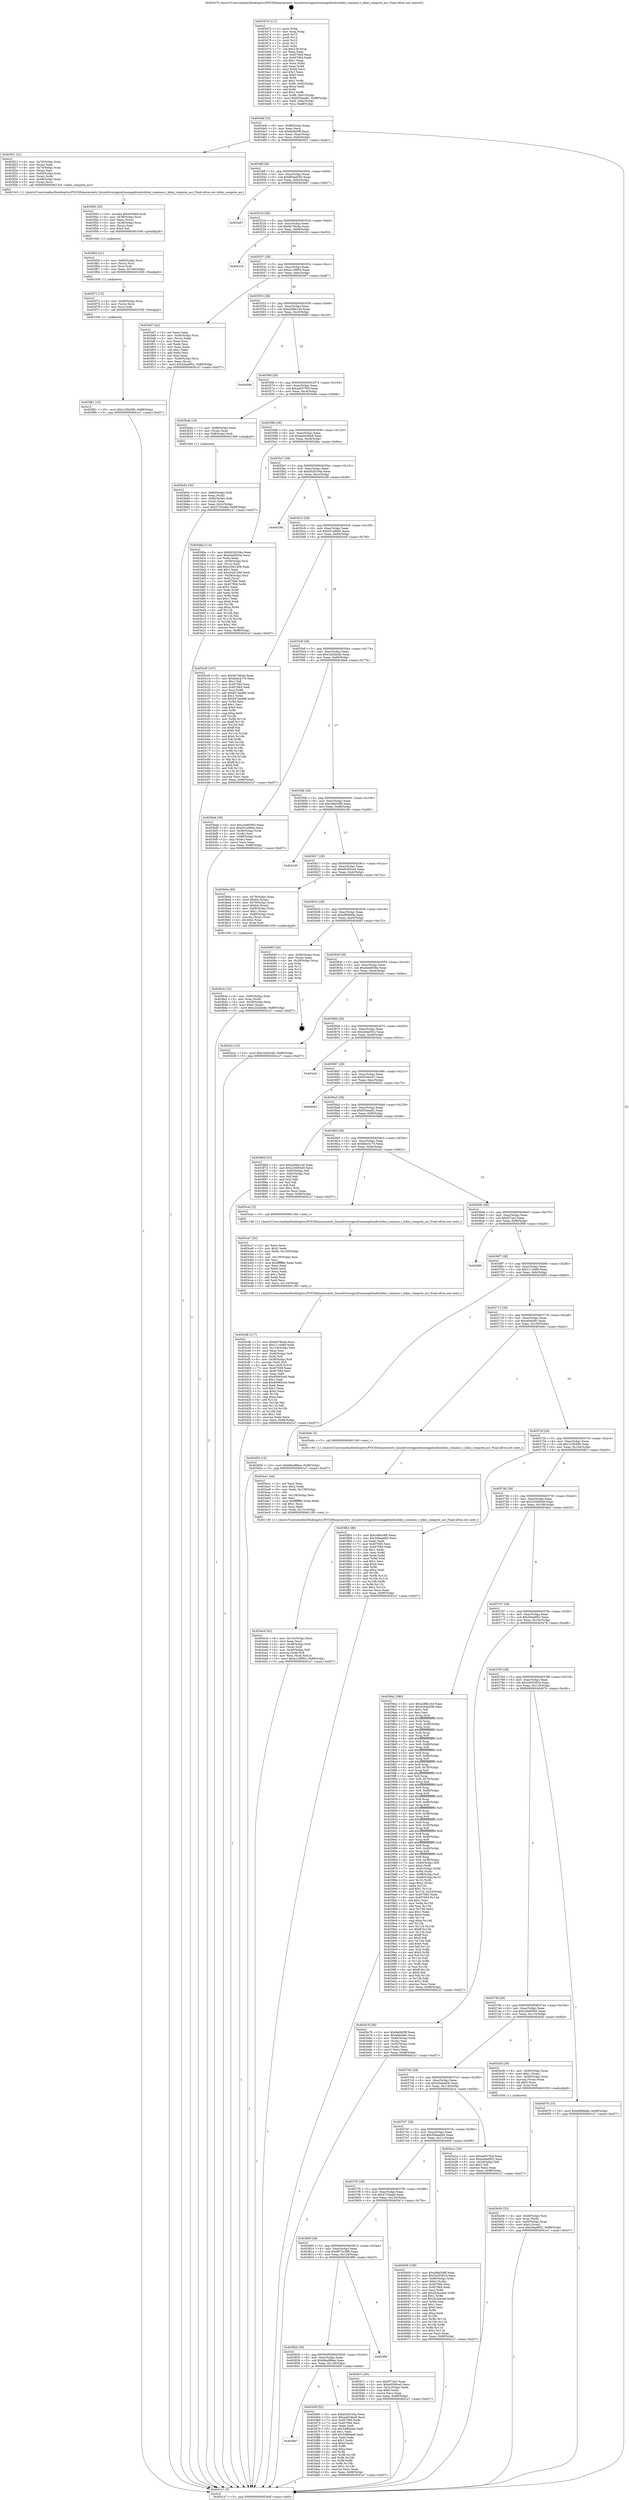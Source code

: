 digraph "0x403470" {
  label = "0x403470 (/mnt/c/Users/mathe/Desktop/tcc/POCII/binaries/extr_linuxdriversgpudrmomapdrmdsshdmi_common.c_hdmi_compute_acr_Final-ollvm.out::main(0))"
  labelloc = "t"
  node[shape=record]

  Entry [label="",width=0.3,height=0.3,shape=circle,fillcolor=black,style=filled]
  "0x4034df" [label="{
     0x4034df [32]\l
     | [instrs]\l
     &nbsp;&nbsp;0x4034df \<+6\>: mov -0x98(%rbp),%eax\l
     &nbsp;&nbsp;0x4034e5 \<+2\>: mov %eax,%ecx\l
     &nbsp;&nbsp;0x4034e7 \<+6\>: sub $0x8a0bf3ff,%ecx\l
     &nbsp;&nbsp;0x4034ed \<+6\>: mov %eax,-0xac(%rbp)\l
     &nbsp;&nbsp;0x4034f3 \<+6\>: mov %ecx,-0xb0(%rbp)\l
     &nbsp;&nbsp;0x4034f9 \<+6\>: je 0000000000403f21 \<main+0xab1\>\l
  }"]
  "0x403f21" [label="{
     0x403f21 [31]\l
     | [instrs]\l
     &nbsp;&nbsp;0x403f21 \<+4\>: mov -0x78(%rbp),%rax\l
     &nbsp;&nbsp;0x403f25 \<+2\>: mov (%rax),%edi\l
     &nbsp;&nbsp;0x403f27 \<+4\>: mov -0x70(%rbp),%rax\l
     &nbsp;&nbsp;0x403f2b \<+2\>: mov (%rax),%esi\l
     &nbsp;&nbsp;0x403f2d \<+4\>: mov -0x60(%rbp),%rax\l
     &nbsp;&nbsp;0x403f31 \<+3\>: mov (%rax),%rdx\l
     &nbsp;&nbsp;0x403f34 \<+4\>: mov -0x48(%rbp),%rax\l
     &nbsp;&nbsp;0x403f38 \<+3\>: mov (%rax),%rcx\l
     &nbsp;&nbsp;0x403f3b \<+5\>: call 00000000004013c0 \<hdmi_compute_acr\>\l
     | [calls]\l
     &nbsp;&nbsp;0x4013c0 \{1\} (/mnt/c/Users/mathe/Desktop/tcc/POCII/binaries/extr_linuxdriversgpudrmomapdrmdsshdmi_common.c_hdmi_compute_acr_Final-ollvm.out::hdmi_compute_acr)\l
  }"]
  "0x4034ff" [label="{
     0x4034ff [28]\l
     | [instrs]\l
     &nbsp;&nbsp;0x4034ff \<+5\>: jmp 0000000000403504 \<main+0x94\>\l
     &nbsp;&nbsp;0x403504 \<+6\>: mov -0xac(%rbp),%eax\l
     &nbsp;&nbsp;0x40350a \<+5\>: sub $0x905ad293,%eax\l
     &nbsp;&nbsp;0x40350f \<+6\>: mov %eax,-0xb4(%rbp)\l
     &nbsp;&nbsp;0x403515 \<+6\>: je 0000000000403a97 \<main+0x627\>\l
  }"]
  Exit [label="",width=0.3,height=0.3,shape=circle,fillcolor=black,style=filled,peripheries=2]
  "0x403a97" [label="{
     0x403a97\l
  }", style=dashed]
  "0x40351b" [label="{
     0x40351b [28]\l
     | [instrs]\l
     &nbsp;&nbsp;0x40351b \<+5\>: jmp 0000000000403520 \<main+0xb0\>\l
     &nbsp;&nbsp;0x403520 \<+6\>: mov -0xac(%rbp),%eax\l
     &nbsp;&nbsp;0x403526 \<+5\>: sub $0x9a74fcda,%eax\l
     &nbsp;&nbsp;0x40352b \<+6\>: mov %eax,-0xb8(%rbp)\l
     &nbsp;&nbsp;0x403531 \<+6\>: je 0000000000404103 \<main+0xc93\>\l
  }"]
  "0x403f81" [label="{
     0x403f81 [15]\l
     | [instrs]\l
     &nbsp;&nbsp;0x403f81 \<+10\>: movl $0x123fc60b,-0x98(%rbp)\l
     &nbsp;&nbsp;0x403f8b \<+5\>: jmp 00000000004041a7 \<main+0xd37\>\l
  }"]
  "0x404103" [label="{
     0x404103\l
  }", style=dashed]
  "0x403537" [label="{
     0x403537 [28]\l
     | [instrs]\l
     &nbsp;&nbsp;0x403537 \<+5\>: jmp 000000000040353c \<main+0xcc\>\l
     &nbsp;&nbsp;0x40353c \<+6\>: mov -0xac(%rbp),%eax\l
     &nbsp;&nbsp;0x403542 \<+5\>: sub $0xa1c58f54,%eax\l
     &nbsp;&nbsp;0x403547 \<+6\>: mov %eax,-0xbc(%rbp)\l
     &nbsp;&nbsp;0x40354d \<+6\>: je 0000000000403ef7 \<main+0xa87\>\l
  }"]
  "0x403f72" [label="{
     0x403f72 [15]\l
     | [instrs]\l
     &nbsp;&nbsp;0x403f72 \<+4\>: mov -0x48(%rbp),%rcx\l
     &nbsp;&nbsp;0x403f76 \<+3\>: mov (%rcx),%rcx\l
     &nbsp;&nbsp;0x403f79 \<+3\>: mov %rcx,%rdi\l
     &nbsp;&nbsp;0x403f7c \<+5\>: call 0000000000401030 \<free@plt\>\l
     | [calls]\l
     &nbsp;&nbsp;0x401030 \{1\} (unknown)\l
  }"]
  "0x403ef7" [label="{
     0x403ef7 [42]\l
     | [instrs]\l
     &nbsp;&nbsp;0x403ef7 \<+2\>: xor %eax,%eax\l
     &nbsp;&nbsp;0x403ef9 \<+4\>: mov -0x40(%rbp),%rcx\l
     &nbsp;&nbsp;0x403efd \<+2\>: mov (%rcx),%edx\l
     &nbsp;&nbsp;0x403eff \<+2\>: mov %eax,%esi\l
     &nbsp;&nbsp;0x403f01 \<+2\>: sub %edx,%esi\l
     &nbsp;&nbsp;0x403f03 \<+2\>: mov %eax,%edx\l
     &nbsp;&nbsp;0x403f05 \<+3\>: sub $0x1,%edx\l
     &nbsp;&nbsp;0x403f08 \<+2\>: add %edx,%esi\l
     &nbsp;&nbsp;0x403f0a \<+2\>: sub %esi,%eax\l
     &nbsp;&nbsp;0x403f0c \<+4\>: mov -0x40(%rbp),%rcx\l
     &nbsp;&nbsp;0x403f10 \<+2\>: mov %eax,(%rcx)\l
     &nbsp;&nbsp;0x403f12 \<+10\>: movl $0x29aa9f52,-0x98(%rbp)\l
     &nbsp;&nbsp;0x403f1c \<+5\>: jmp 00000000004041a7 \<main+0xd37\>\l
  }"]
  "0x403553" [label="{
     0x403553 [28]\l
     | [instrs]\l
     &nbsp;&nbsp;0x403553 \<+5\>: jmp 0000000000403558 \<main+0xe8\>\l
     &nbsp;&nbsp;0x403558 \<+6\>: mov -0xac(%rbp),%eax\l
     &nbsp;&nbsp;0x40355e \<+5\>: sub $0xa288a14d,%eax\l
     &nbsp;&nbsp;0x403563 \<+6\>: mov %eax,-0xc0(%rbp)\l
     &nbsp;&nbsp;0x403569 \<+6\>: je 000000000040409d \<main+0xc2d\>\l
  }"]
  "0x403f5d" [label="{
     0x403f5d [21]\l
     | [instrs]\l
     &nbsp;&nbsp;0x403f5d \<+4\>: mov -0x60(%rbp),%rcx\l
     &nbsp;&nbsp;0x403f61 \<+3\>: mov (%rcx),%rcx\l
     &nbsp;&nbsp;0x403f64 \<+3\>: mov %rcx,%rdi\l
     &nbsp;&nbsp;0x403f67 \<+6\>: mov %eax,-0x140(%rbp)\l
     &nbsp;&nbsp;0x403f6d \<+5\>: call 0000000000401030 \<free@plt\>\l
     | [calls]\l
     &nbsp;&nbsp;0x401030 \{1\} (unknown)\l
  }"]
  "0x40409d" [label="{
     0x40409d\l
  }", style=dashed]
  "0x40356f" [label="{
     0x40356f [28]\l
     | [instrs]\l
     &nbsp;&nbsp;0x40356f \<+5\>: jmp 0000000000403574 \<main+0x104\>\l
     &nbsp;&nbsp;0x403574 \<+6\>: mov -0xac(%rbp),%eax\l
     &nbsp;&nbsp;0x40357a \<+5\>: sub $0xaa057f2d,%eax\l
     &nbsp;&nbsp;0x40357f \<+6\>: mov %eax,-0xc4(%rbp)\l
     &nbsp;&nbsp;0x403585 \<+6\>: je 0000000000403b4b \<main+0x6db\>\l
  }"]
  "0x403f40" [label="{
     0x403f40 [29]\l
     | [instrs]\l
     &nbsp;&nbsp;0x403f40 \<+10\>: movabs $0x4050b6,%rdi\l
     &nbsp;&nbsp;0x403f4a \<+4\>: mov -0x38(%rbp),%rcx\l
     &nbsp;&nbsp;0x403f4e \<+2\>: mov %eax,(%rcx)\l
     &nbsp;&nbsp;0x403f50 \<+4\>: mov -0x38(%rbp),%rcx\l
     &nbsp;&nbsp;0x403f54 \<+2\>: mov (%rcx),%esi\l
     &nbsp;&nbsp;0x403f56 \<+2\>: mov $0x0,%al\l
     &nbsp;&nbsp;0x403f58 \<+5\>: call 0000000000401040 \<printf@plt\>\l
     | [calls]\l
     &nbsp;&nbsp;0x401040 \{1\} (unknown)\l
  }"]
  "0x403b4b" [label="{
     0x403b4b [19]\l
     | [instrs]\l
     &nbsp;&nbsp;0x403b4b \<+7\>: mov -0x88(%rbp),%rax\l
     &nbsp;&nbsp;0x403b52 \<+3\>: mov (%rax),%rax\l
     &nbsp;&nbsp;0x403b55 \<+4\>: mov 0x8(%rax),%rdi\l
     &nbsp;&nbsp;0x403b59 \<+5\>: call 0000000000401060 \<atoi@plt\>\l
     | [calls]\l
     &nbsp;&nbsp;0x401060 \{1\} (unknown)\l
  }"]
  "0x40358b" [label="{
     0x40358b [28]\l
     | [instrs]\l
     &nbsp;&nbsp;0x40358b \<+5\>: jmp 0000000000403590 \<main+0x120\>\l
     &nbsp;&nbsp;0x403590 \<+6\>: mov -0xac(%rbp),%eax\l
     &nbsp;&nbsp;0x403596 \<+5\>: sub $0xaa924be9,%eax\l
     &nbsp;&nbsp;0x40359b \<+6\>: mov %eax,-0xc8(%rbp)\l
     &nbsp;&nbsp;0x4035a1 \<+6\>: je 0000000000403dba \<main+0x94a\>\l
  }"]
  "0x403ecd" [label="{
     0x403ecd [42]\l
     | [instrs]\l
     &nbsp;&nbsp;0x403ecd \<+6\>: mov -0x13c(%rbp),%ecx\l
     &nbsp;&nbsp;0x403ed3 \<+3\>: imul %eax,%ecx\l
     &nbsp;&nbsp;0x403ed6 \<+4\>: mov -0x48(%rbp),%rdi\l
     &nbsp;&nbsp;0x403eda \<+3\>: mov (%rdi),%rdi\l
     &nbsp;&nbsp;0x403edd \<+4\>: mov -0x40(%rbp),%r8\l
     &nbsp;&nbsp;0x403ee1 \<+3\>: movslq (%r8),%r8\l
     &nbsp;&nbsp;0x403ee4 \<+4\>: mov %ecx,(%rdi,%r8,4)\l
     &nbsp;&nbsp;0x403ee8 \<+10\>: movl $0xa1c58f54,-0x98(%rbp)\l
     &nbsp;&nbsp;0x403ef2 \<+5\>: jmp 00000000004041a7 \<main+0xd37\>\l
  }"]
  "0x403dba" [label="{
     0x403dba [114]\l
     | [instrs]\l
     &nbsp;&nbsp;0x403dba \<+5\>: mov $0xb028104a,%eax\l
     &nbsp;&nbsp;0x403dbf \<+5\>: mov $0xebed650a,%ecx\l
     &nbsp;&nbsp;0x403dc4 \<+2\>: xor %edx,%edx\l
     &nbsp;&nbsp;0x403dc6 \<+4\>: mov -0x58(%rbp),%rsi\l
     &nbsp;&nbsp;0x403dca \<+2\>: mov (%rsi),%edi\l
     &nbsp;&nbsp;0x403dcc \<+6\>: add $0xc0261409,%edi\l
     &nbsp;&nbsp;0x403dd2 \<+3\>: add $0x1,%edi\l
     &nbsp;&nbsp;0x403dd5 \<+6\>: sub $0xc0261409,%edi\l
     &nbsp;&nbsp;0x403ddb \<+4\>: mov -0x58(%rbp),%rsi\l
     &nbsp;&nbsp;0x403ddf \<+2\>: mov %edi,(%rsi)\l
     &nbsp;&nbsp;0x403de1 \<+7\>: mov 0x407060,%edi\l
     &nbsp;&nbsp;0x403de8 \<+8\>: mov 0x407064,%r8d\l
     &nbsp;&nbsp;0x403df0 \<+3\>: sub $0x1,%edx\l
     &nbsp;&nbsp;0x403df3 \<+3\>: mov %edi,%r9d\l
     &nbsp;&nbsp;0x403df6 \<+3\>: add %edx,%r9d\l
     &nbsp;&nbsp;0x403df9 \<+4\>: imul %r9d,%edi\l
     &nbsp;&nbsp;0x403dfd \<+3\>: and $0x1,%edi\l
     &nbsp;&nbsp;0x403e00 \<+3\>: cmp $0x0,%edi\l
     &nbsp;&nbsp;0x403e03 \<+4\>: sete %r10b\l
     &nbsp;&nbsp;0x403e07 \<+4\>: cmp $0xa,%r8d\l
     &nbsp;&nbsp;0x403e0b \<+4\>: setl %r11b\l
     &nbsp;&nbsp;0x403e0f \<+3\>: mov %r10b,%bl\l
     &nbsp;&nbsp;0x403e12 \<+3\>: and %r11b,%bl\l
     &nbsp;&nbsp;0x403e15 \<+3\>: xor %r11b,%r10b\l
     &nbsp;&nbsp;0x403e18 \<+3\>: or %r10b,%bl\l
     &nbsp;&nbsp;0x403e1b \<+3\>: test $0x1,%bl\l
     &nbsp;&nbsp;0x403e1e \<+3\>: cmovne %ecx,%eax\l
     &nbsp;&nbsp;0x403e21 \<+6\>: mov %eax,-0x98(%rbp)\l
     &nbsp;&nbsp;0x403e27 \<+5\>: jmp 00000000004041a7 \<main+0xd37\>\l
  }"]
  "0x4035a7" [label="{
     0x4035a7 [28]\l
     | [instrs]\l
     &nbsp;&nbsp;0x4035a7 \<+5\>: jmp 00000000004035ac \<main+0x13c\>\l
     &nbsp;&nbsp;0x4035ac \<+6\>: mov -0xac(%rbp),%eax\l
     &nbsp;&nbsp;0x4035b2 \<+5\>: sub $0xb028104a,%eax\l
     &nbsp;&nbsp;0x4035b7 \<+6\>: mov %eax,-0xcc(%rbp)\l
     &nbsp;&nbsp;0x4035bd \<+6\>: je 0000000000404166 \<main+0xcf6\>\l
  }"]
  "0x403ea1" [label="{
     0x403ea1 [44]\l
     | [instrs]\l
     &nbsp;&nbsp;0x403ea1 \<+2\>: xor %ecx,%ecx\l
     &nbsp;&nbsp;0x403ea3 \<+5\>: mov $0x2,%edx\l
     &nbsp;&nbsp;0x403ea8 \<+6\>: mov %edx,-0x138(%rbp)\l
     &nbsp;&nbsp;0x403eae \<+1\>: cltd\l
     &nbsp;&nbsp;0x403eaf \<+6\>: mov -0x138(%rbp),%esi\l
     &nbsp;&nbsp;0x403eb5 \<+2\>: idiv %esi\l
     &nbsp;&nbsp;0x403eb7 \<+6\>: imul $0xfffffffe,%edx,%edx\l
     &nbsp;&nbsp;0x403ebd \<+3\>: sub $0x1,%ecx\l
     &nbsp;&nbsp;0x403ec0 \<+2\>: sub %ecx,%edx\l
     &nbsp;&nbsp;0x403ec2 \<+6\>: mov %edx,-0x13c(%rbp)\l
     &nbsp;&nbsp;0x403ec8 \<+5\>: call 0000000000401160 \<next_i\>\l
     | [calls]\l
     &nbsp;&nbsp;0x401160 \{1\} (/mnt/c/Users/mathe/Desktop/tcc/POCII/binaries/extr_linuxdriversgpudrmomapdrmdsshdmi_common.c_hdmi_compute_acr_Final-ollvm.out::next_i)\l
  }"]
  "0x404166" [label="{
     0x404166\l
  }", style=dashed]
  "0x4035c3" [label="{
     0x4035c3 [28]\l
     | [instrs]\l
     &nbsp;&nbsp;0x4035c3 \<+5\>: jmp 00000000004035c8 \<main+0x158\>\l
     &nbsp;&nbsp;0x4035c8 \<+6\>: mov -0xac(%rbp),%eax\l
     &nbsp;&nbsp;0x4035ce \<+5\>: sub $0xb51a90be,%eax\l
     &nbsp;&nbsp;0x4035d3 \<+6\>: mov %eax,-0xd0(%rbp)\l
     &nbsp;&nbsp;0x4035d9 \<+6\>: je 0000000000403c0f \<main+0x79f\>\l
  }"]
  "0x403e58" [label="{
     0x403e58 [32]\l
     | [instrs]\l
     &nbsp;&nbsp;0x403e58 \<+4\>: mov -0x48(%rbp),%rdi\l
     &nbsp;&nbsp;0x403e5c \<+3\>: mov %rax,(%rdi)\l
     &nbsp;&nbsp;0x403e5f \<+4\>: mov -0x40(%rbp),%rax\l
     &nbsp;&nbsp;0x403e63 \<+6\>: movl $0x0,(%rax)\l
     &nbsp;&nbsp;0x403e69 \<+10\>: movl $0x29aa9f52,-0x98(%rbp)\l
     &nbsp;&nbsp;0x403e73 \<+5\>: jmp 00000000004041a7 \<main+0xd37\>\l
  }"]
  "0x403c0f" [label="{
     0x403c0f [147]\l
     | [instrs]\l
     &nbsp;&nbsp;0x403c0f \<+5\>: mov $0x9a74fcda,%eax\l
     &nbsp;&nbsp;0x403c14 \<+5\>: mov $0xfedc4179,%ecx\l
     &nbsp;&nbsp;0x403c19 \<+2\>: mov $0x1,%dl\l
     &nbsp;&nbsp;0x403c1b \<+7\>: mov 0x407060,%esi\l
     &nbsp;&nbsp;0x403c22 \<+7\>: mov 0x407064,%edi\l
     &nbsp;&nbsp;0x403c29 \<+3\>: mov %esi,%r8d\l
     &nbsp;&nbsp;0x403c2c \<+7\>: add $0x8374ed96,%r8d\l
     &nbsp;&nbsp;0x403c33 \<+4\>: sub $0x1,%r8d\l
     &nbsp;&nbsp;0x403c37 \<+7\>: sub $0x8374ed96,%r8d\l
     &nbsp;&nbsp;0x403c3e \<+4\>: imul %r8d,%esi\l
     &nbsp;&nbsp;0x403c42 \<+3\>: and $0x1,%esi\l
     &nbsp;&nbsp;0x403c45 \<+3\>: cmp $0x0,%esi\l
     &nbsp;&nbsp;0x403c48 \<+4\>: sete %r9b\l
     &nbsp;&nbsp;0x403c4c \<+3\>: cmp $0xa,%edi\l
     &nbsp;&nbsp;0x403c4f \<+4\>: setl %r10b\l
     &nbsp;&nbsp;0x403c53 \<+3\>: mov %r9b,%r11b\l
     &nbsp;&nbsp;0x403c56 \<+4\>: xor $0xff,%r11b\l
     &nbsp;&nbsp;0x403c5a \<+3\>: mov %r10b,%bl\l
     &nbsp;&nbsp;0x403c5d \<+3\>: xor $0xff,%bl\l
     &nbsp;&nbsp;0x403c60 \<+3\>: xor $0x0,%dl\l
     &nbsp;&nbsp;0x403c63 \<+3\>: mov %r11b,%r14b\l
     &nbsp;&nbsp;0x403c66 \<+4\>: and $0x0,%r14b\l
     &nbsp;&nbsp;0x403c6a \<+3\>: and %dl,%r9b\l
     &nbsp;&nbsp;0x403c6d \<+3\>: mov %bl,%r15b\l
     &nbsp;&nbsp;0x403c70 \<+4\>: and $0x0,%r15b\l
     &nbsp;&nbsp;0x403c74 \<+3\>: and %dl,%r10b\l
     &nbsp;&nbsp;0x403c77 \<+3\>: or %r9b,%r14b\l
     &nbsp;&nbsp;0x403c7a \<+3\>: or %r10b,%r15b\l
     &nbsp;&nbsp;0x403c7d \<+3\>: xor %r15b,%r14b\l
     &nbsp;&nbsp;0x403c80 \<+3\>: or %bl,%r11b\l
     &nbsp;&nbsp;0x403c83 \<+4\>: xor $0xff,%r11b\l
     &nbsp;&nbsp;0x403c87 \<+3\>: or $0x0,%dl\l
     &nbsp;&nbsp;0x403c8a \<+3\>: and %dl,%r11b\l
     &nbsp;&nbsp;0x403c8d \<+3\>: or %r11b,%r14b\l
     &nbsp;&nbsp;0x403c90 \<+4\>: test $0x1,%r14b\l
     &nbsp;&nbsp;0x403c94 \<+3\>: cmovne %ecx,%eax\l
     &nbsp;&nbsp;0x403c97 \<+6\>: mov %eax,-0x98(%rbp)\l
     &nbsp;&nbsp;0x403c9d \<+5\>: jmp 00000000004041a7 \<main+0xd37\>\l
  }"]
  "0x4035df" [label="{
     0x4035df [28]\l
     | [instrs]\l
     &nbsp;&nbsp;0x4035df \<+5\>: jmp 00000000004035e4 \<main+0x174\>\l
     &nbsp;&nbsp;0x4035e4 \<+6\>: mov -0xac(%rbp),%eax\l
     &nbsp;&nbsp;0x4035ea \<+5\>: sub $0xc2d2be4b,%eax\l
     &nbsp;&nbsp;0x4035ef \<+6\>: mov %eax,-0xd4(%rbp)\l
     &nbsp;&nbsp;0x4035f5 \<+6\>: je 0000000000403beb \<main+0x77b\>\l
  }"]
  "0x403847" [label="{
     0x403847\l
  }", style=dashed]
  "0x403beb" [label="{
     0x403beb [36]\l
     | [instrs]\l
     &nbsp;&nbsp;0x403beb \<+5\>: mov $0x2da60583,%eax\l
     &nbsp;&nbsp;0x403bf0 \<+5\>: mov $0xb51a90be,%ecx\l
     &nbsp;&nbsp;0x403bf5 \<+4\>: mov -0x58(%rbp),%rdx\l
     &nbsp;&nbsp;0x403bf9 \<+2\>: mov (%rdx),%esi\l
     &nbsp;&nbsp;0x403bfb \<+4\>: mov -0x68(%rbp),%rdx\l
     &nbsp;&nbsp;0x403bff \<+2\>: cmp (%rdx),%esi\l
     &nbsp;&nbsp;0x403c01 \<+3\>: cmovl %ecx,%eax\l
     &nbsp;&nbsp;0x403c04 \<+6\>: mov %eax,-0x98(%rbp)\l
     &nbsp;&nbsp;0x403c0a \<+5\>: jmp 00000000004041a7 \<main+0xd37\>\l
  }"]
  "0x4035fb" [label="{
     0x4035fb [28]\l
     | [instrs]\l
     &nbsp;&nbsp;0x4035fb \<+5\>: jmp 0000000000403600 \<main+0x190\>\l
     &nbsp;&nbsp;0x403600 \<+6\>: mov -0xac(%rbp),%eax\l
     &nbsp;&nbsp;0x403606 \<+5\>: sub $0xc98a54f8,%eax\l
     &nbsp;&nbsp;0x40360b \<+6\>: mov %eax,-0xd8(%rbp)\l
     &nbsp;&nbsp;0x403611 \<+6\>: je 0000000000404190 \<main+0xd20\>\l
  }"]
  "0x403d5f" [label="{
     0x403d5f [91]\l
     | [instrs]\l
     &nbsp;&nbsp;0x403d5f \<+5\>: mov $0xb028104a,%eax\l
     &nbsp;&nbsp;0x403d64 \<+5\>: mov $0xaa924be9,%ecx\l
     &nbsp;&nbsp;0x403d69 \<+7\>: mov 0x407060,%edx\l
     &nbsp;&nbsp;0x403d70 \<+7\>: mov 0x407064,%esi\l
     &nbsp;&nbsp;0x403d77 \<+2\>: mov %edx,%edi\l
     &nbsp;&nbsp;0x403d79 \<+6\>: sub $0x54f6bae6,%edi\l
     &nbsp;&nbsp;0x403d7f \<+3\>: sub $0x1,%edi\l
     &nbsp;&nbsp;0x403d82 \<+6\>: add $0x54f6bae6,%edi\l
     &nbsp;&nbsp;0x403d88 \<+3\>: imul %edi,%edx\l
     &nbsp;&nbsp;0x403d8b \<+3\>: and $0x1,%edx\l
     &nbsp;&nbsp;0x403d8e \<+3\>: cmp $0x0,%edx\l
     &nbsp;&nbsp;0x403d91 \<+4\>: sete %r8b\l
     &nbsp;&nbsp;0x403d95 \<+3\>: cmp $0xa,%esi\l
     &nbsp;&nbsp;0x403d98 \<+4\>: setl %r9b\l
     &nbsp;&nbsp;0x403d9c \<+3\>: mov %r8b,%r10b\l
     &nbsp;&nbsp;0x403d9f \<+3\>: and %r9b,%r10b\l
     &nbsp;&nbsp;0x403da2 \<+3\>: xor %r9b,%r8b\l
     &nbsp;&nbsp;0x403da5 \<+3\>: or %r8b,%r10b\l
     &nbsp;&nbsp;0x403da8 \<+4\>: test $0x1,%r10b\l
     &nbsp;&nbsp;0x403dac \<+3\>: cmovne %ecx,%eax\l
     &nbsp;&nbsp;0x403daf \<+6\>: mov %eax,-0x98(%rbp)\l
     &nbsp;&nbsp;0x403db5 \<+5\>: jmp 00000000004041a7 \<main+0xd37\>\l
  }"]
  "0x404190" [label="{
     0x404190\l
  }", style=dashed]
  "0x403617" [label="{
     0x403617 [28]\l
     | [instrs]\l
     &nbsp;&nbsp;0x403617 \<+5\>: jmp 000000000040361c \<main+0x1ac\>\l
     &nbsp;&nbsp;0x40361c \<+6\>: mov -0xac(%rbp),%eax\l
     &nbsp;&nbsp;0x403622 \<+5\>: sub $0xe9300ce0,%eax\l
     &nbsp;&nbsp;0x403627 \<+6\>: mov %eax,-0xdc(%rbp)\l
     &nbsp;&nbsp;0x40362d \<+6\>: je 0000000000403b9a \<main+0x72a\>\l
  }"]
  "0x40382b" [label="{
     0x40382b [28]\l
     | [instrs]\l
     &nbsp;&nbsp;0x40382b \<+5\>: jmp 0000000000403830 \<main+0x3c0\>\l
     &nbsp;&nbsp;0x403830 \<+6\>: mov -0xac(%rbp),%eax\l
     &nbsp;&nbsp;0x403836 \<+5\>: sub $0x68ad88ee,%eax\l
     &nbsp;&nbsp;0x40383b \<+6\>: mov %eax,-0x128(%rbp)\l
     &nbsp;&nbsp;0x403841 \<+6\>: je 0000000000403d5f \<main+0x8ef\>\l
  }"]
  "0x403b9a" [label="{
     0x403b9a [49]\l
     | [instrs]\l
     &nbsp;&nbsp;0x403b9a \<+4\>: mov -0x78(%rbp),%rax\l
     &nbsp;&nbsp;0x403b9e \<+6\>: movl $0x64,(%rax)\l
     &nbsp;&nbsp;0x403ba4 \<+4\>: mov -0x70(%rbp),%rax\l
     &nbsp;&nbsp;0x403ba8 \<+6\>: movl $0x64,(%rax)\l
     &nbsp;&nbsp;0x403bae \<+4\>: mov -0x68(%rbp),%rax\l
     &nbsp;&nbsp;0x403bb2 \<+6\>: movl $0x1,(%rax)\l
     &nbsp;&nbsp;0x403bb8 \<+4\>: mov -0x68(%rbp),%rax\l
     &nbsp;&nbsp;0x403bbc \<+3\>: movslq (%rax),%rax\l
     &nbsp;&nbsp;0x403bbf \<+4\>: shl $0x2,%rax\l
     &nbsp;&nbsp;0x403bc3 \<+3\>: mov %rax,%rdi\l
     &nbsp;&nbsp;0x403bc6 \<+5\>: call 0000000000401050 \<malloc@plt\>\l
     | [calls]\l
     &nbsp;&nbsp;0x401050 \{1\} (unknown)\l
  }"]
  "0x403633" [label="{
     0x403633 [28]\l
     | [instrs]\l
     &nbsp;&nbsp;0x403633 \<+5\>: jmp 0000000000403638 \<main+0x1c8\>\l
     &nbsp;&nbsp;0x403638 \<+6\>: mov -0xac(%rbp),%eax\l
     &nbsp;&nbsp;0x40363e \<+5\>: sub $0xe969efda,%eax\l
     &nbsp;&nbsp;0x403643 \<+6\>: mov %eax,-0xe0(%rbp)\l
     &nbsp;&nbsp;0x403649 \<+6\>: je 0000000000404085 \<main+0xc15\>\l
  }"]
  "0x403f9f" [label="{
     0x403f9f\l
  }", style=dashed]
  "0x404085" [label="{
     0x404085 [24]\l
     | [instrs]\l
     &nbsp;&nbsp;0x404085 \<+7\>: mov -0x90(%rbp),%rax\l
     &nbsp;&nbsp;0x40408c \<+2\>: mov (%rax),%eax\l
     &nbsp;&nbsp;0x40408e \<+4\>: lea -0x28(%rbp),%rsp\l
     &nbsp;&nbsp;0x404092 \<+1\>: pop %rbx\l
     &nbsp;&nbsp;0x404093 \<+2\>: pop %r12\l
     &nbsp;&nbsp;0x404095 \<+2\>: pop %r13\l
     &nbsp;&nbsp;0x404097 \<+2\>: pop %r14\l
     &nbsp;&nbsp;0x404099 \<+2\>: pop %r15\l
     &nbsp;&nbsp;0x40409b \<+1\>: pop %rbp\l
     &nbsp;&nbsp;0x40409c \<+1\>: ret\l
  }"]
  "0x40364f" [label="{
     0x40364f [28]\l
     | [instrs]\l
     &nbsp;&nbsp;0x40364f \<+5\>: jmp 0000000000403654 \<main+0x1e4\>\l
     &nbsp;&nbsp;0x403654 \<+6\>: mov -0xac(%rbp),%eax\l
     &nbsp;&nbsp;0x40365a \<+5\>: sub $0xebed650a,%eax\l
     &nbsp;&nbsp;0x40365f \<+6\>: mov %eax,-0xe4(%rbp)\l
     &nbsp;&nbsp;0x403665 \<+6\>: je 0000000000403e2c \<main+0x9bc\>\l
  }"]
  "0x403cdb" [label="{
     0x403cdb [117]\l
     | [instrs]\l
     &nbsp;&nbsp;0x403cdb \<+5\>: mov $0x9a74fcda,%ecx\l
     &nbsp;&nbsp;0x403ce0 \<+5\>: mov $0x1114489,%edx\l
     &nbsp;&nbsp;0x403ce5 \<+6\>: mov -0x134(%rbp),%esi\l
     &nbsp;&nbsp;0x403ceb \<+3\>: imul %eax,%esi\l
     &nbsp;&nbsp;0x403cee \<+4\>: mov -0x60(%rbp),%r8\l
     &nbsp;&nbsp;0x403cf2 \<+3\>: mov (%r8),%r8\l
     &nbsp;&nbsp;0x403cf5 \<+4\>: mov -0x58(%rbp),%r9\l
     &nbsp;&nbsp;0x403cf9 \<+3\>: movslq (%r9),%r9\l
     &nbsp;&nbsp;0x403cfc \<+4\>: mov %esi,(%r8,%r9,4)\l
     &nbsp;&nbsp;0x403d00 \<+7\>: mov 0x407060,%eax\l
     &nbsp;&nbsp;0x403d07 \<+7\>: mov 0x407064,%esi\l
     &nbsp;&nbsp;0x403d0e \<+2\>: mov %eax,%edi\l
     &nbsp;&nbsp;0x403d10 \<+6\>: sub $0x69065ce0,%edi\l
     &nbsp;&nbsp;0x403d16 \<+3\>: sub $0x1,%edi\l
     &nbsp;&nbsp;0x403d19 \<+6\>: add $0x69065ce0,%edi\l
     &nbsp;&nbsp;0x403d1f \<+3\>: imul %edi,%eax\l
     &nbsp;&nbsp;0x403d22 \<+3\>: and $0x1,%eax\l
     &nbsp;&nbsp;0x403d25 \<+3\>: cmp $0x0,%eax\l
     &nbsp;&nbsp;0x403d28 \<+4\>: sete %r10b\l
     &nbsp;&nbsp;0x403d2c \<+3\>: cmp $0xa,%esi\l
     &nbsp;&nbsp;0x403d2f \<+4\>: setl %r11b\l
     &nbsp;&nbsp;0x403d33 \<+3\>: mov %r10b,%bl\l
     &nbsp;&nbsp;0x403d36 \<+3\>: and %r11b,%bl\l
     &nbsp;&nbsp;0x403d39 \<+3\>: xor %r11b,%r10b\l
     &nbsp;&nbsp;0x403d3c \<+3\>: or %r10b,%bl\l
     &nbsp;&nbsp;0x403d3f \<+3\>: test $0x1,%bl\l
     &nbsp;&nbsp;0x403d42 \<+3\>: cmovne %edx,%ecx\l
     &nbsp;&nbsp;0x403d45 \<+6\>: mov %ecx,-0x98(%rbp)\l
     &nbsp;&nbsp;0x403d4b \<+5\>: jmp 00000000004041a7 \<main+0xd37\>\l
  }"]
  "0x403e2c" [label="{
     0x403e2c [15]\l
     | [instrs]\l
     &nbsp;&nbsp;0x403e2c \<+10\>: movl $0xc2d2be4b,-0x98(%rbp)\l
     &nbsp;&nbsp;0x403e36 \<+5\>: jmp 00000000004041a7 \<main+0xd37\>\l
  }"]
  "0x40366b" [label="{
     0x40366b [28]\l
     | [instrs]\l
     &nbsp;&nbsp;0x40366b \<+5\>: jmp 0000000000403670 \<main+0x200\>\l
     &nbsp;&nbsp;0x403670 \<+6\>: mov -0xac(%rbp),%eax\l
     &nbsp;&nbsp;0x403676 \<+5\>: sub $0xec8ad502,%eax\l
     &nbsp;&nbsp;0x40367b \<+6\>: mov %eax,-0xe8(%rbp)\l
     &nbsp;&nbsp;0x403681 \<+6\>: je 0000000000403a3c \<main+0x5cc\>\l
  }"]
  "0x403ca7" [label="{
     0x403ca7 [52]\l
     | [instrs]\l
     &nbsp;&nbsp;0x403ca7 \<+2\>: xor %ecx,%ecx\l
     &nbsp;&nbsp;0x403ca9 \<+5\>: mov $0x2,%edx\l
     &nbsp;&nbsp;0x403cae \<+6\>: mov %edx,-0x130(%rbp)\l
     &nbsp;&nbsp;0x403cb4 \<+1\>: cltd\l
     &nbsp;&nbsp;0x403cb5 \<+6\>: mov -0x130(%rbp),%esi\l
     &nbsp;&nbsp;0x403cbb \<+2\>: idiv %esi\l
     &nbsp;&nbsp;0x403cbd \<+6\>: imul $0xfffffffe,%edx,%edx\l
     &nbsp;&nbsp;0x403cc3 \<+2\>: mov %ecx,%edi\l
     &nbsp;&nbsp;0x403cc5 \<+2\>: sub %edx,%edi\l
     &nbsp;&nbsp;0x403cc7 \<+2\>: mov %ecx,%edx\l
     &nbsp;&nbsp;0x403cc9 \<+3\>: sub $0x1,%edx\l
     &nbsp;&nbsp;0x403ccc \<+2\>: add %edx,%edi\l
     &nbsp;&nbsp;0x403cce \<+2\>: sub %edi,%ecx\l
     &nbsp;&nbsp;0x403cd0 \<+6\>: mov %ecx,-0x134(%rbp)\l
     &nbsp;&nbsp;0x403cd6 \<+5\>: call 0000000000401160 \<next_i\>\l
     | [calls]\l
     &nbsp;&nbsp;0x401160 \{1\} (/mnt/c/Users/mathe/Desktop/tcc/POCII/binaries/extr_linuxdriversgpudrmomapdrmdsshdmi_common.c_hdmi_compute_acr_Final-ollvm.out::next_i)\l
  }"]
  "0x403a3c" [label="{
     0x403a3c\l
  }", style=dashed]
  "0x403687" [label="{
     0x403687 [28]\l
     | [instrs]\l
     &nbsp;&nbsp;0x403687 \<+5\>: jmp 000000000040368c \<main+0x21c\>\l
     &nbsp;&nbsp;0x40368c \<+6\>: mov -0xac(%rbp),%eax\l
     &nbsp;&nbsp;0x403692 \<+5\>: sub $0xf1044c07,%eax\l
     &nbsp;&nbsp;0x403697 \<+6\>: mov %eax,-0xec(%rbp)\l
     &nbsp;&nbsp;0x40369d \<+6\>: je 00000000004040e2 \<main+0xc72\>\l
  }"]
  "0x403bcb" [label="{
     0x403bcb [32]\l
     | [instrs]\l
     &nbsp;&nbsp;0x403bcb \<+4\>: mov -0x60(%rbp),%rdi\l
     &nbsp;&nbsp;0x403bcf \<+3\>: mov %rax,(%rdi)\l
     &nbsp;&nbsp;0x403bd2 \<+4\>: mov -0x58(%rbp),%rax\l
     &nbsp;&nbsp;0x403bd6 \<+6\>: movl $0x0,(%rax)\l
     &nbsp;&nbsp;0x403bdc \<+10\>: movl $0xc2d2be4b,-0x98(%rbp)\l
     &nbsp;&nbsp;0x403be6 \<+5\>: jmp 00000000004041a7 \<main+0xd37\>\l
  }"]
  "0x4040e2" [label="{
     0x4040e2\l
  }", style=dashed]
  "0x4036a3" [label="{
     0x4036a3 [28]\l
     | [instrs]\l
     &nbsp;&nbsp;0x4036a3 \<+5\>: jmp 00000000004036a8 \<main+0x238\>\l
     &nbsp;&nbsp;0x4036a8 \<+6\>: mov -0xac(%rbp),%eax\l
     &nbsp;&nbsp;0x4036ae \<+5\>: sub $0xf33eea92,%eax\l
     &nbsp;&nbsp;0x4036b3 \<+6\>: mov %eax,-0xf0(%rbp)\l
     &nbsp;&nbsp;0x4036b9 \<+6\>: je 000000000040386d \<main+0x3fd\>\l
  }"]
  "0x40380f" [label="{
     0x40380f [28]\l
     | [instrs]\l
     &nbsp;&nbsp;0x40380f \<+5\>: jmp 0000000000403814 \<main+0x3a4\>\l
     &nbsp;&nbsp;0x403814 \<+6\>: mov -0xac(%rbp),%eax\l
     &nbsp;&nbsp;0x40381a \<+5\>: sub $0x6872c38b,%eax\l
     &nbsp;&nbsp;0x40381f \<+6\>: mov %eax,-0x124(%rbp)\l
     &nbsp;&nbsp;0x403825 \<+6\>: je 0000000000403f9f \<main+0xb2f\>\l
  }"]
  "0x40386d" [label="{
     0x40386d [53]\l
     | [instrs]\l
     &nbsp;&nbsp;0x40386d \<+5\>: mov $0xa288a14d,%eax\l
     &nbsp;&nbsp;0x403872 \<+5\>: mov $0x22006549,%ecx\l
     &nbsp;&nbsp;0x403877 \<+6\>: mov -0x92(%rbp),%dl\l
     &nbsp;&nbsp;0x40387d \<+7\>: mov -0x91(%rbp),%sil\l
     &nbsp;&nbsp;0x403884 \<+3\>: mov %dl,%dil\l
     &nbsp;&nbsp;0x403887 \<+3\>: and %sil,%dil\l
     &nbsp;&nbsp;0x40388a \<+3\>: xor %sil,%dl\l
     &nbsp;&nbsp;0x40388d \<+3\>: or %dl,%dil\l
     &nbsp;&nbsp;0x403890 \<+4\>: test $0x1,%dil\l
     &nbsp;&nbsp;0x403894 \<+3\>: cmovne %ecx,%eax\l
     &nbsp;&nbsp;0x403897 \<+6\>: mov %eax,-0x98(%rbp)\l
     &nbsp;&nbsp;0x40389d \<+5\>: jmp 00000000004041a7 \<main+0xd37\>\l
  }"]
  "0x4036bf" [label="{
     0x4036bf [28]\l
     | [instrs]\l
     &nbsp;&nbsp;0x4036bf \<+5\>: jmp 00000000004036c4 \<main+0x254\>\l
     &nbsp;&nbsp;0x4036c4 \<+6\>: mov -0xac(%rbp),%eax\l
     &nbsp;&nbsp;0x4036ca \<+5\>: sub $0xfedc4179,%eax\l
     &nbsp;&nbsp;0x4036cf \<+6\>: mov %eax,-0xf4(%rbp)\l
     &nbsp;&nbsp;0x4036d5 \<+6\>: je 0000000000403ca2 \<main+0x832\>\l
  }"]
  "0x4041a7" [label="{
     0x4041a7 [5]\l
     | [instrs]\l
     &nbsp;&nbsp;0x4041a7 \<+5\>: jmp 00000000004034df \<main+0x6f\>\l
  }"]
  "0x403470" [label="{
     0x403470 [111]\l
     | [instrs]\l
     &nbsp;&nbsp;0x403470 \<+1\>: push %rbp\l
     &nbsp;&nbsp;0x403471 \<+3\>: mov %rsp,%rbp\l
     &nbsp;&nbsp;0x403474 \<+2\>: push %r15\l
     &nbsp;&nbsp;0x403476 \<+2\>: push %r14\l
     &nbsp;&nbsp;0x403478 \<+2\>: push %r13\l
     &nbsp;&nbsp;0x40347a \<+2\>: push %r12\l
     &nbsp;&nbsp;0x40347c \<+1\>: push %rbx\l
     &nbsp;&nbsp;0x40347d \<+7\>: sub $0x128,%rsp\l
     &nbsp;&nbsp;0x403484 \<+2\>: xor %eax,%eax\l
     &nbsp;&nbsp;0x403486 \<+7\>: mov 0x407060,%ecx\l
     &nbsp;&nbsp;0x40348d \<+7\>: mov 0x407064,%edx\l
     &nbsp;&nbsp;0x403494 \<+3\>: sub $0x1,%eax\l
     &nbsp;&nbsp;0x403497 \<+3\>: mov %ecx,%r8d\l
     &nbsp;&nbsp;0x40349a \<+3\>: add %eax,%r8d\l
     &nbsp;&nbsp;0x40349d \<+4\>: imul %r8d,%ecx\l
     &nbsp;&nbsp;0x4034a1 \<+3\>: and $0x1,%ecx\l
     &nbsp;&nbsp;0x4034a4 \<+3\>: cmp $0x0,%ecx\l
     &nbsp;&nbsp;0x4034a7 \<+4\>: sete %r9b\l
     &nbsp;&nbsp;0x4034ab \<+4\>: and $0x1,%r9b\l
     &nbsp;&nbsp;0x4034af \<+7\>: mov %r9b,-0x92(%rbp)\l
     &nbsp;&nbsp;0x4034b6 \<+3\>: cmp $0xa,%edx\l
     &nbsp;&nbsp;0x4034b9 \<+4\>: setl %r9b\l
     &nbsp;&nbsp;0x4034bd \<+4\>: and $0x1,%r9b\l
     &nbsp;&nbsp;0x4034c1 \<+7\>: mov %r9b,-0x91(%rbp)\l
     &nbsp;&nbsp;0x4034c8 \<+10\>: movl $0xf33eea92,-0x98(%rbp)\l
     &nbsp;&nbsp;0x4034d2 \<+6\>: mov %edi,-0x9c(%rbp)\l
     &nbsp;&nbsp;0x4034d8 \<+7\>: mov %rsi,-0xa8(%rbp)\l
  }"]
  "0x403b7c" [label="{
     0x403b7c [30]\l
     | [instrs]\l
     &nbsp;&nbsp;0x403b7c \<+5\>: mov $0xf37ae3,%eax\l
     &nbsp;&nbsp;0x403b81 \<+5\>: mov $0xe9300ce0,%ecx\l
     &nbsp;&nbsp;0x403b86 \<+3\>: mov -0x2c(%rbp),%edx\l
     &nbsp;&nbsp;0x403b89 \<+3\>: cmp $0x0,%edx\l
     &nbsp;&nbsp;0x403b8c \<+3\>: cmove %ecx,%eax\l
     &nbsp;&nbsp;0x403b8f \<+6\>: mov %eax,-0x98(%rbp)\l
     &nbsp;&nbsp;0x403b95 \<+5\>: jmp 00000000004041a7 \<main+0xd37\>\l
  }"]
  "0x403ca2" [label="{
     0x403ca2 [5]\l
     | [instrs]\l
     &nbsp;&nbsp;0x403ca2 \<+5\>: call 0000000000401160 \<next_i\>\l
     | [calls]\l
     &nbsp;&nbsp;0x401160 \{1\} (/mnt/c/Users/mathe/Desktop/tcc/POCII/binaries/extr_linuxdriversgpudrmomapdrmdsshdmi_common.c_hdmi_compute_acr_Final-ollvm.out::next_i)\l
  }"]
  "0x4036db" [label="{
     0x4036db [28]\l
     | [instrs]\l
     &nbsp;&nbsp;0x4036db \<+5\>: jmp 00000000004036e0 \<main+0x270\>\l
     &nbsp;&nbsp;0x4036e0 \<+6\>: mov -0xac(%rbp),%eax\l
     &nbsp;&nbsp;0x4036e6 \<+5\>: sub $0xf37ae3,%eax\l
     &nbsp;&nbsp;0x4036eb \<+6\>: mov %eax,-0xf8(%rbp)\l
     &nbsp;&nbsp;0x4036f1 \<+6\>: je 0000000000403f90 \<main+0xb20\>\l
  }"]
  "0x4037f3" [label="{
     0x4037f3 [28]\l
     | [instrs]\l
     &nbsp;&nbsp;0x4037f3 \<+5\>: jmp 00000000004037f8 \<main+0x388\>\l
     &nbsp;&nbsp;0x4037f8 \<+6\>: mov -0xac(%rbp),%eax\l
     &nbsp;&nbsp;0x4037fe \<+5\>: sub $0x5733eabf,%eax\l
     &nbsp;&nbsp;0x403803 \<+6\>: mov %eax,-0x120(%rbp)\l
     &nbsp;&nbsp;0x403809 \<+6\>: je 0000000000403b7c \<main+0x70c\>\l
  }"]
  "0x403f90" [label="{
     0x403f90\l
  }", style=dashed]
  "0x4036f7" [label="{
     0x4036f7 [28]\l
     | [instrs]\l
     &nbsp;&nbsp;0x4036f7 \<+5\>: jmp 00000000004036fc \<main+0x28c\>\l
     &nbsp;&nbsp;0x4036fc \<+6\>: mov -0xac(%rbp),%eax\l
     &nbsp;&nbsp;0x403702 \<+5\>: sub $0x1114489,%eax\l
     &nbsp;&nbsp;0x403707 \<+6\>: mov %eax,-0xfc(%rbp)\l
     &nbsp;&nbsp;0x40370d \<+6\>: je 0000000000403d50 \<main+0x8e0\>\l
  }"]
  "0x404009" [label="{
     0x404009 [109]\l
     | [instrs]\l
     &nbsp;&nbsp;0x404009 \<+5\>: mov $0xc98a54f8,%eax\l
     &nbsp;&nbsp;0x40400e \<+5\>: mov $0x2b503634,%ecx\l
     &nbsp;&nbsp;0x404013 \<+7\>: mov -0x90(%rbp),%rdx\l
     &nbsp;&nbsp;0x40401a \<+6\>: movl $0x0,(%rdx)\l
     &nbsp;&nbsp;0x404020 \<+7\>: mov 0x407060,%esi\l
     &nbsp;&nbsp;0x404027 \<+7\>: mov 0x407064,%edi\l
     &nbsp;&nbsp;0x40402e \<+3\>: mov %esi,%r8d\l
     &nbsp;&nbsp;0x404031 \<+7\>: add $0x2b3ea2ed,%r8d\l
     &nbsp;&nbsp;0x404038 \<+4\>: sub $0x1,%r8d\l
     &nbsp;&nbsp;0x40403c \<+7\>: sub $0x2b3ea2ed,%r8d\l
     &nbsp;&nbsp;0x404043 \<+4\>: imul %r8d,%esi\l
     &nbsp;&nbsp;0x404047 \<+3\>: and $0x1,%esi\l
     &nbsp;&nbsp;0x40404a \<+3\>: cmp $0x0,%esi\l
     &nbsp;&nbsp;0x40404d \<+4\>: sete %r9b\l
     &nbsp;&nbsp;0x404051 \<+3\>: cmp $0xa,%edi\l
     &nbsp;&nbsp;0x404054 \<+4\>: setl %r10b\l
     &nbsp;&nbsp;0x404058 \<+3\>: mov %r9b,%r11b\l
     &nbsp;&nbsp;0x40405b \<+3\>: and %r10b,%r11b\l
     &nbsp;&nbsp;0x40405e \<+3\>: xor %r10b,%r9b\l
     &nbsp;&nbsp;0x404061 \<+3\>: or %r9b,%r11b\l
     &nbsp;&nbsp;0x404064 \<+4\>: test $0x1,%r11b\l
     &nbsp;&nbsp;0x404068 \<+3\>: cmovne %ecx,%eax\l
     &nbsp;&nbsp;0x40406b \<+6\>: mov %eax,-0x98(%rbp)\l
     &nbsp;&nbsp;0x404071 \<+5\>: jmp 00000000004041a7 \<main+0xd37\>\l
  }"]
  "0x403d50" [label="{
     0x403d50 [15]\l
     | [instrs]\l
     &nbsp;&nbsp;0x403d50 \<+10\>: movl $0x68ad88ee,-0x98(%rbp)\l
     &nbsp;&nbsp;0x403d5a \<+5\>: jmp 00000000004041a7 \<main+0xd37\>\l
  }"]
  "0x403713" [label="{
     0x403713 [28]\l
     | [instrs]\l
     &nbsp;&nbsp;0x403713 \<+5\>: jmp 0000000000403718 \<main+0x2a8\>\l
     &nbsp;&nbsp;0x403718 \<+6\>: mov -0xac(%rbp),%eax\l
     &nbsp;&nbsp;0x40371e \<+5\>: sub $0xe64d46c,%eax\l
     &nbsp;&nbsp;0x403723 \<+6\>: mov %eax,-0x100(%rbp)\l
     &nbsp;&nbsp;0x403729 \<+6\>: je 0000000000403e9c \<main+0xa2c\>\l
  }"]
  "0x403b5e" [label="{
     0x403b5e [30]\l
     | [instrs]\l
     &nbsp;&nbsp;0x403b5e \<+4\>: mov -0x80(%rbp),%rdi\l
     &nbsp;&nbsp;0x403b62 \<+2\>: mov %eax,(%rdi)\l
     &nbsp;&nbsp;0x403b64 \<+4\>: mov -0x80(%rbp),%rdi\l
     &nbsp;&nbsp;0x403b68 \<+2\>: mov (%rdi),%eax\l
     &nbsp;&nbsp;0x403b6a \<+3\>: mov %eax,-0x2c(%rbp)\l
     &nbsp;&nbsp;0x403b6d \<+10\>: movl $0x5733eabf,-0x98(%rbp)\l
     &nbsp;&nbsp;0x403b77 \<+5\>: jmp 00000000004041a7 \<main+0xd37\>\l
  }"]
  "0x403e9c" [label="{
     0x403e9c [5]\l
     | [instrs]\l
     &nbsp;&nbsp;0x403e9c \<+5\>: call 0000000000401160 \<next_i\>\l
     | [calls]\l
     &nbsp;&nbsp;0x401160 \{1\} (/mnt/c/Users/mathe/Desktop/tcc/POCII/binaries/extr_linuxdriversgpudrmomapdrmdsshdmi_common.c_hdmi_compute_acr_Final-ollvm.out::next_i)\l
  }"]
  "0x40372f" [label="{
     0x40372f [28]\l
     | [instrs]\l
     &nbsp;&nbsp;0x40372f \<+5\>: jmp 0000000000403734 \<main+0x2c4\>\l
     &nbsp;&nbsp;0x403734 \<+6\>: mov -0xac(%rbp),%eax\l
     &nbsp;&nbsp;0x40373a \<+5\>: sub $0x123fc60b,%eax\l
     &nbsp;&nbsp;0x40373f \<+6\>: mov %eax,-0x104(%rbp)\l
     &nbsp;&nbsp;0x403745 \<+6\>: je 0000000000403fb3 \<main+0xb43\>\l
  }"]
  "0x4037d7" [label="{
     0x4037d7 [28]\l
     | [instrs]\l
     &nbsp;&nbsp;0x4037d7 \<+5\>: jmp 00000000004037dc \<main+0x36c\>\l
     &nbsp;&nbsp;0x4037dc \<+6\>: mov -0xac(%rbp),%eax\l
     &nbsp;&nbsp;0x4037e2 \<+5\>: sub $0x50beabb0,%eax\l
     &nbsp;&nbsp;0x4037e7 \<+6\>: mov %eax,-0x11c(%rbp)\l
     &nbsp;&nbsp;0x4037ed \<+6\>: je 0000000000404009 \<main+0xb99\>\l
  }"]
  "0x403fb3" [label="{
     0x403fb3 [86]\l
     | [instrs]\l
     &nbsp;&nbsp;0x403fb3 \<+5\>: mov $0xc98a54f8,%eax\l
     &nbsp;&nbsp;0x403fb8 \<+5\>: mov $0x50beabb0,%ecx\l
     &nbsp;&nbsp;0x403fbd \<+2\>: xor %edx,%edx\l
     &nbsp;&nbsp;0x403fbf \<+7\>: mov 0x407060,%esi\l
     &nbsp;&nbsp;0x403fc6 \<+7\>: mov 0x407064,%edi\l
     &nbsp;&nbsp;0x403fcd \<+3\>: sub $0x1,%edx\l
     &nbsp;&nbsp;0x403fd0 \<+3\>: mov %esi,%r8d\l
     &nbsp;&nbsp;0x403fd3 \<+3\>: add %edx,%r8d\l
     &nbsp;&nbsp;0x403fd6 \<+4\>: imul %r8d,%esi\l
     &nbsp;&nbsp;0x403fda \<+3\>: and $0x1,%esi\l
     &nbsp;&nbsp;0x403fdd \<+3\>: cmp $0x0,%esi\l
     &nbsp;&nbsp;0x403fe0 \<+4\>: sete %r9b\l
     &nbsp;&nbsp;0x403fe4 \<+3\>: cmp $0xa,%edi\l
     &nbsp;&nbsp;0x403fe7 \<+4\>: setl %r10b\l
     &nbsp;&nbsp;0x403feb \<+3\>: mov %r9b,%r11b\l
     &nbsp;&nbsp;0x403fee \<+3\>: and %r10b,%r11b\l
     &nbsp;&nbsp;0x403ff1 \<+3\>: xor %r10b,%r9b\l
     &nbsp;&nbsp;0x403ff4 \<+3\>: or %r9b,%r11b\l
     &nbsp;&nbsp;0x403ff7 \<+4\>: test $0x1,%r11b\l
     &nbsp;&nbsp;0x403ffb \<+3\>: cmovne %ecx,%eax\l
     &nbsp;&nbsp;0x403ffe \<+6\>: mov %eax,-0x98(%rbp)\l
     &nbsp;&nbsp;0x404004 \<+5\>: jmp 00000000004041a7 \<main+0xd37\>\l
  }"]
  "0x40374b" [label="{
     0x40374b [28]\l
     | [instrs]\l
     &nbsp;&nbsp;0x40374b \<+5\>: jmp 0000000000403750 \<main+0x2e0\>\l
     &nbsp;&nbsp;0x403750 \<+6\>: mov -0xac(%rbp),%eax\l
     &nbsp;&nbsp;0x403756 \<+5\>: sub $0x22006549,%eax\l
     &nbsp;&nbsp;0x40375b \<+6\>: mov %eax,-0x108(%rbp)\l
     &nbsp;&nbsp;0x403761 \<+6\>: je 00000000004038a2 \<main+0x432\>\l
  }"]
  "0x403a1e" [label="{
     0x403a1e [30]\l
     | [instrs]\l
     &nbsp;&nbsp;0x403a1e \<+5\>: mov $0xaa057f2d,%eax\l
     &nbsp;&nbsp;0x403a23 \<+5\>: mov $0xec8ad502,%ecx\l
     &nbsp;&nbsp;0x403a28 \<+3\>: mov -0x2d(%rbp),%dl\l
     &nbsp;&nbsp;0x403a2b \<+3\>: test $0x1,%dl\l
     &nbsp;&nbsp;0x403a2e \<+3\>: cmovne %ecx,%eax\l
     &nbsp;&nbsp;0x403a31 \<+6\>: mov %eax,-0x98(%rbp)\l
     &nbsp;&nbsp;0x403a37 \<+5\>: jmp 00000000004041a7 \<main+0xd37\>\l
  }"]
  "0x4038a2" [label="{
     0x4038a2 [380]\l
     | [instrs]\l
     &nbsp;&nbsp;0x4038a2 \<+5\>: mov $0xa288a14d,%eax\l
     &nbsp;&nbsp;0x4038a7 \<+5\>: mov $0x42b4ad36,%ecx\l
     &nbsp;&nbsp;0x4038ac \<+2\>: mov $0x1,%dl\l
     &nbsp;&nbsp;0x4038ae \<+2\>: xor %esi,%esi\l
     &nbsp;&nbsp;0x4038b0 \<+3\>: mov %rsp,%rdi\l
     &nbsp;&nbsp;0x4038b3 \<+4\>: add $0xfffffffffffffff0,%rdi\l
     &nbsp;&nbsp;0x4038b7 \<+3\>: mov %rdi,%rsp\l
     &nbsp;&nbsp;0x4038ba \<+7\>: mov %rdi,-0x90(%rbp)\l
     &nbsp;&nbsp;0x4038c1 \<+3\>: mov %rsp,%rdi\l
     &nbsp;&nbsp;0x4038c4 \<+4\>: add $0xfffffffffffffff0,%rdi\l
     &nbsp;&nbsp;0x4038c8 \<+3\>: mov %rdi,%rsp\l
     &nbsp;&nbsp;0x4038cb \<+3\>: mov %rsp,%r8\l
     &nbsp;&nbsp;0x4038ce \<+4\>: add $0xfffffffffffffff0,%r8\l
     &nbsp;&nbsp;0x4038d2 \<+3\>: mov %r8,%rsp\l
     &nbsp;&nbsp;0x4038d5 \<+7\>: mov %r8,-0x88(%rbp)\l
     &nbsp;&nbsp;0x4038dc \<+3\>: mov %rsp,%r8\l
     &nbsp;&nbsp;0x4038df \<+4\>: add $0xfffffffffffffff0,%r8\l
     &nbsp;&nbsp;0x4038e3 \<+3\>: mov %r8,%rsp\l
     &nbsp;&nbsp;0x4038e6 \<+4\>: mov %r8,-0x80(%rbp)\l
     &nbsp;&nbsp;0x4038ea \<+3\>: mov %rsp,%r8\l
     &nbsp;&nbsp;0x4038ed \<+4\>: add $0xfffffffffffffff0,%r8\l
     &nbsp;&nbsp;0x4038f1 \<+3\>: mov %r8,%rsp\l
     &nbsp;&nbsp;0x4038f4 \<+4\>: mov %r8,-0x78(%rbp)\l
     &nbsp;&nbsp;0x4038f8 \<+3\>: mov %rsp,%r8\l
     &nbsp;&nbsp;0x4038fb \<+4\>: add $0xfffffffffffffff0,%r8\l
     &nbsp;&nbsp;0x4038ff \<+3\>: mov %r8,%rsp\l
     &nbsp;&nbsp;0x403902 \<+4\>: mov %r8,-0x70(%rbp)\l
     &nbsp;&nbsp;0x403906 \<+3\>: mov %rsp,%r8\l
     &nbsp;&nbsp;0x403909 \<+4\>: add $0xfffffffffffffff0,%r8\l
     &nbsp;&nbsp;0x40390d \<+3\>: mov %r8,%rsp\l
     &nbsp;&nbsp;0x403910 \<+4\>: mov %r8,-0x68(%rbp)\l
     &nbsp;&nbsp;0x403914 \<+3\>: mov %rsp,%r8\l
     &nbsp;&nbsp;0x403917 \<+4\>: add $0xfffffffffffffff0,%r8\l
     &nbsp;&nbsp;0x40391b \<+3\>: mov %r8,%rsp\l
     &nbsp;&nbsp;0x40391e \<+4\>: mov %r8,-0x60(%rbp)\l
     &nbsp;&nbsp;0x403922 \<+3\>: mov %rsp,%r8\l
     &nbsp;&nbsp;0x403925 \<+4\>: add $0xfffffffffffffff0,%r8\l
     &nbsp;&nbsp;0x403929 \<+3\>: mov %r8,%rsp\l
     &nbsp;&nbsp;0x40392c \<+4\>: mov %r8,-0x58(%rbp)\l
     &nbsp;&nbsp;0x403930 \<+3\>: mov %rsp,%r8\l
     &nbsp;&nbsp;0x403933 \<+4\>: add $0xfffffffffffffff0,%r8\l
     &nbsp;&nbsp;0x403937 \<+3\>: mov %r8,%rsp\l
     &nbsp;&nbsp;0x40393a \<+4\>: mov %r8,-0x50(%rbp)\l
     &nbsp;&nbsp;0x40393e \<+3\>: mov %rsp,%r8\l
     &nbsp;&nbsp;0x403941 \<+4\>: add $0xfffffffffffffff0,%r8\l
     &nbsp;&nbsp;0x403945 \<+3\>: mov %r8,%rsp\l
     &nbsp;&nbsp;0x403948 \<+4\>: mov %r8,-0x48(%rbp)\l
     &nbsp;&nbsp;0x40394c \<+3\>: mov %rsp,%r8\l
     &nbsp;&nbsp;0x40394f \<+4\>: add $0xfffffffffffffff0,%r8\l
     &nbsp;&nbsp;0x403953 \<+3\>: mov %r8,%rsp\l
     &nbsp;&nbsp;0x403956 \<+4\>: mov %r8,-0x40(%rbp)\l
     &nbsp;&nbsp;0x40395a \<+3\>: mov %rsp,%r8\l
     &nbsp;&nbsp;0x40395d \<+4\>: add $0xfffffffffffffff0,%r8\l
     &nbsp;&nbsp;0x403961 \<+3\>: mov %r8,%rsp\l
     &nbsp;&nbsp;0x403964 \<+4\>: mov %r8,-0x38(%rbp)\l
     &nbsp;&nbsp;0x403968 \<+7\>: mov -0x90(%rbp),%r8\l
     &nbsp;&nbsp;0x40396f \<+7\>: movl $0x0,(%r8)\l
     &nbsp;&nbsp;0x403976 \<+7\>: mov -0x9c(%rbp),%r9d\l
     &nbsp;&nbsp;0x40397d \<+3\>: mov %r9d,(%rdi)\l
     &nbsp;&nbsp;0x403980 \<+7\>: mov -0x88(%rbp),%r8\l
     &nbsp;&nbsp;0x403987 \<+7\>: mov -0xa8(%rbp),%r10\l
     &nbsp;&nbsp;0x40398e \<+3\>: mov %r10,(%r8)\l
     &nbsp;&nbsp;0x403991 \<+3\>: cmpl $0x2,(%rdi)\l
     &nbsp;&nbsp;0x403994 \<+4\>: setne %r11b\l
     &nbsp;&nbsp;0x403998 \<+4\>: and $0x1,%r11b\l
     &nbsp;&nbsp;0x40399c \<+4\>: mov %r11b,-0x2d(%rbp)\l
     &nbsp;&nbsp;0x4039a0 \<+7\>: mov 0x407060,%ebx\l
     &nbsp;&nbsp;0x4039a7 \<+8\>: mov 0x407064,%r14d\l
     &nbsp;&nbsp;0x4039af \<+3\>: sub $0x1,%esi\l
     &nbsp;&nbsp;0x4039b2 \<+3\>: mov %ebx,%r15d\l
     &nbsp;&nbsp;0x4039b5 \<+3\>: add %esi,%r15d\l
     &nbsp;&nbsp;0x4039b8 \<+4\>: imul %r15d,%ebx\l
     &nbsp;&nbsp;0x4039bc \<+3\>: and $0x1,%ebx\l
     &nbsp;&nbsp;0x4039bf \<+3\>: cmp $0x0,%ebx\l
     &nbsp;&nbsp;0x4039c2 \<+4\>: sete %r11b\l
     &nbsp;&nbsp;0x4039c6 \<+4\>: cmp $0xa,%r14d\l
     &nbsp;&nbsp;0x4039ca \<+4\>: setl %r12b\l
     &nbsp;&nbsp;0x4039ce \<+3\>: mov %r11b,%r13b\l
     &nbsp;&nbsp;0x4039d1 \<+4\>: xor $0xff,%r13b\l
     &nbsp;&nbsp;0x4039d5 \<+3\>: mov %r12b,%sil\l
     &nbsp;&nbsp;0x4039d8 \<+4\>: xor $0xff,%sil\l
     &nbsp;&nbsp;0x4039dc \<+3\>: xor $0x0,%dl\l
     &nbsp;&nbsp;0x4039df \<+3\>: mov %r13b,%dil\l
     &nbsp;&nbsp;0x4039e2 \<+4\>: and $0x0,%dil\l
     &nbsp;&nbsp;0x4039e6 \<+3\>: and %dl,%r11b\l
     &nbsp;&nbsp;0x4039e9 \<+3\>: mov %sil,%r8b\l
     &nbsp;&nbsp;0x4039ec \<+4\>: and $0x0,%r8b\l
     &nbsp;&nbsp;0x4039f0 \<+3\>: and %dl,%r12b\l
     &nbsp;&nbsp;0x4039f3 \<+3\>: or %r11b,%dil\l
     &nbsp;&nbsp;0x4039f6 \<+3\>: or %r12b,%r8b\l
     &nbsp;&nbsp;0x4039f9 \<+3\>: xor %r8b,%dil\l
     &nbsp;&nbsp;0x4039fc \<+3\>: or %sil,%r13b\l
     &nbsp;&nbsp;0x4039ff \<+4\>: xor $0xff,%r13b\l
     &nbsp;&nbsp;0x403a03 \<+3\>: or $0x0,%dl\l
     &nbsp;&nbsp;0x403a06 \<+3\>: and %dl,%r13b\l
     &nbsp;&nbsp;0x403a09 \<+3\>: or %r13b,%dil\l
     &nbsp;&nbsp;0x403a0c \<+4\>: test $0x1,%dil\l
     &nbsp;&nbsp;0x403a10 \<+3\>: cmovne %ecx,%eax\l
     &nbsp;&nbsp;0x403a13 \<+6\>: mov %eax,-0x98(%rbp)\l
     &nbsp;&nbsp;0x403a19 \<+5\>: jmp 00000000004041a7 \<main+0xd37\>\l
  }"]
  "0x403767" [label="{
     0x403767 [28]\l
     | [instrs]\l
     &nbsp;&nbsp;0x403767 \<+5\>: jmp 000000000040376c \<main+0x2fc\>\l
     &nbsp;&nbsp;0x40376c \<+6\>: mov -0xac(%rbp),%eax\l
     &nbsp;&nbsp;0x403772 \<+5\>: sub $0x29aa9f52,%eax\l
     &nbsp;&nbsp;0x403777 \<+6\>: mov %eax,-0x10c(%rbp)\l
     &nbsp;&nbsp;0x40377d \<+6\>: je 0000000000403e78 \<main+0xa08\>\l
  }"]
  "0x4037bb" [label="{
     0x4037bb [28]\l
     | [instrs]\l
     &nbsp;&nbsp;0x4037bb \<+5\>: jmp 00000000004037c0 \<main+0x350\>\l
     &nbsp;&nbsp;0x4037c0 \<+6\>: mov -0xac(%rbp),%eax\l
     &nbsp;&nbsp;0x4037c6 \<+5\>: sub $0x42b4ad36,%eax\l
     &nbsp;&nbsp;0x4037cb \<+6\>: mov %eax,-0x118(%rbp)\l
     &nbsp;&nbsp;0x4037d1 \<+6\>: je 0000000000403a1e \<main+0x5ae\>\l
  }"]
  "0x403e3b" [label="{
     0x403e3b [29]\l
     | [instrs]\l
     &nbsp;&nbsp;0x403e3b \<+4\>: mov -0x50(%rbp),%rax\l
     &nbsp;&nbsp;0x403e3f \<+6\>: movl $0x1,(%rax)\l
     &nbsp;&nbsp;0x403e45 \<+4\>: mov -0x50(%rbp),%rax\l
     &nbsp;&nbsp;0x403e49 \<+3\>: movslq (%rax),%rax\l
     &nbsp;&nbsp;0x403e4c \<+4\>: shl $0x2,%rax\l
     &nbsp;&nbsp;0x403e50 \<+3\>: mov %rax,%rdi\l
     &nbsp;&nbsp;0x403e53 \<+5\>: call 0000000000401050 \<malloc@plt\>\l
     | [calls]\l
     &nbsp;&nbsp;0x401050 \{1\} (unknown)\l
  }"]
  "0x403e78" [label="{
     0x403e78 [36]\l
     | [instrs]\l
     &nbsp;&nbsp;0x403e78 \<+5\>: mov $0x8a0bf3ff,%eax\l
     &nbsp;&nbsp;0x403e7d \<+5\>: mov $0xe64d46c,%ecx\l
     &nbsp;&nbsp;0x403e82 \<+4\>: mov -0x40(%rbp),%rdx\l
     &nbsp;&nbsp;0x403e86 \<+2\>: mov (%rdx),%esi\l
     &nbsp;&nbsp;0x403e88 \<+4\>: mov -0x50(%rbp),%rdx\l
     &nbsp;&nbsp;0x403e8c \<+2\>: cmp (%rdx),%esi\l
     &nbsp;&nbsp;0x403e8e \<+3\>: cmovl %ecx,%eax\l
     &nbsp;&nbsp;0x403e91 \<+6\>: mov %eax,-0x98(%rbp)\l
     &nbsp;&nbsp;0x403e97 \<+5\>: jmp 00000000004041a7 \<main+0xd37\>\l
  }"]
  "0x403783" [label="{
     0x403783 [28]\l
     | [instrs]\l
     &nbsp;&nbsp;0x403783 \<+5\>: jmp 0000000000403788 \<main+0x318\>\l
     &nbsp;&nbsp;0x403788 \<+6\>: mov -0xac(%rbp),%eax\l
     &nbsp;&nbsp;0x40378e \<+5\>: sub $0x2b503634,%eax\l
     &nbsp;&nbsp;0x403793 \<+6\>: mov %eax,-0x110(%rbp)\l
     &nbsp;&nbsp;0x403799 \<+6\>: je 0000000000404076 \<main+0xc06\>\l
  }"]
  "0x40379f" [label="{
     0x40379f [28]\l
     | [instrs]\l
     &nbsp;&nbsp;0x40379f \<+5\>: jmp 00000000004037a4 \<main+0x334\>\l
     &nbsp;&nbsp;0x4037a4 \<+6\>: mov -0xac(%rbp),%eax\l
     &nbsp;&nbsp;0x4037aa \<+5\>: sub $0x2da60583,%eax\l
     &nbsp;&nbsp;0x4037af \<+6\>: mov %eax,-0x114(%rbp)\l
     &nbsp;&nbsp;0x4037b5 \<+6\>: je 0000000000403e3b \<main+0x9cb\>\l
  }"]
  "0x404076" [label="{
     0x404076 [15]\l
     | [instrs]\l
     &nbsp;&nbsp;0x404076 \<+10\>: movl $0xe969efda,-0x98(%rbp)\l
     &nbsp;&nbsp;0x404080 \<+5\>: jmp 00000000004041a7 \<main+0xd37\>\l
  }"]
  Entry -> "0x403470" [label=" 1"]
  "0x4034df" -> "0x403f21" [label=" 1"]
  "0x4034df" -> "0x4034ff" [label=" 23"]
  "0x404085" -> Exit [label=" 1"]
  "0x4034ff" -> "0x403a97" [label=" 0"]
  "0x4034ff" -> "0x40351b" [label=" 23"]
  "0x404076" -> "0x4041a7" [label=" 1"]
  "0x40351b" -> "0x404103" [label=" 0"]
  "0x40351b" -> "0x403537" [label=" 23"]
  "0x404009" -> "0x4041a7" [label=" 1"]
  "0x403537" -> "0x403ef7" [label=" 1"]
  "0x403537" -> "0x403553" [label=" 22"]
  "0x403fb3" -> "0x4041a7" [label=" 1"]
  "0x403553" -> "0x40409d" [label=" 0"]
  "0x403553" -> "0x40356f" [label=" 22"]
  "0x403f81" -> "0x4041a7" [label=" 1"]
  "0x40356f" -> "0x403b4b" [label=" 1"]
  "0x40356f" -> "0x40358b" [label=" 21"]
  "0x403f72" -> "0x403f81" [label=" 1"]
  "0x40358b" -> "0x403dba" [label=" 1"]
  "0x40358b" -> "0x4035a7" [label=" 20"]
  "0x403f5d" -> "0x403f72" [label=" 1"]
  "0x4035a7" -> "0x404166" [label=" 0"]
  "0x4035a7" -> "0x4035c3" [label=" 20"]
  "0x403f40" -> "0x403f5d" [label=" 1"]
  "0x4035c3" -> "0x403c0f" [label=" 1"]
  "0x4035c3" -> "0x4035df" [label=" 19"]
  "0x403f21" -> "0x403f40" [label=" 1"]
  "0x4035df" -> "0x403beb" [label=" 2"]
  "0x4035df" -> "0x4035fb" [label=" 17"]
  "0x403ef7" -> "0x4041a7" [label=" 1"]
  "0x4035fb" -> "0x404190" [label=" 0"]
  "0x4035fb" -> "0x403617" [label=" 17"]
  "0x403ecd" -> "0x4041a7" [label=" 1"]
  "0x403617" -> "0x403b9a" [label=" 1"]
  "0x403617" -> "0x403633" [label=" 16"]
  "0x403e9c" -> "0x403ea1" [label=" 1"]
  "0x403633" -> "0x404085" [label=" 1"]
  "0x403633" -> "0x40364f" [label=" 15"]
  "0x403e78" -> "0x4041a7" [label=" 2"]
  "0x40364f" -> "0x403e2c" [label=" 1"]
  "0x40364f" -> "0x40366b" [label=" 14"]
  "0x403e3b" -> "0x403e58" [label=" 1"]
  "0x40366b" -> "0x403a3c" [label=" 0"]
  "0x40366b" -> "0x403687" [label=" 14"]
  "0x403e2c" -> "0x4041a7" [label=" 1"]
  "0x403687" -> "0x4040e2" [label=" 0"]
  "0x403687" -> "0x4036a3" [label=" 14"]
  "0x403dba" -> "0x4041a7" [label=" 1"]
  "0x4036a3" -> "0x40386d" [label=" 1"]
  "0x4036a3" -> "0x4036bf" [label=" 13"]
  "0x40386d" -> "0x4041a7" [label=" 1"]
  "0x403470" -> "0x4034df" [label=" 1"]
  "0x4041a7" -> "0x4034df" [label=" 23"]
  "0x403d5f" -> "0x4041a7" [label=" 1"]
  "0x4036bf" -> "0x403ca2" [label=" 1"]
  "0x4036bf" -> "0x4036db" [label=" 12"]
  "0x40382b" -> "0x403847" [label=" 0"]
  "0x4036db" -> "0x403f90" [label=" 0"]
  "0x4036db" -> "0x4036f7" [label=" 12"]
  "0x403ea1" -> "0x403ecd" [label=" 1"]
  "0x4036f7" -> "0x403d50" [label=" 1"]
  "0x4036f7" -> "0x403713" [label=" 11"]
  "0x40380f" -> "0x40382b" [label=" 1"]
  "0x403713" -> "0x403e9c" [label=" 1"]
  "0x403713" -> "0x40372f" [label=" 10"]
  "0x403e58" -> "0x4041a7" [label=" 1"]
  "0x40372f" -> "0x403fb3" [label=" 1"]
  "0x40372f" -> "0x40374b" [label=" 9"]
  "0x403d50" -> "0x4041a7" [label=" 1"]
  "0x40374b" -> "0x4038a2" [label=" 1"]
  "0x40374b" -> "0x403767" [label=" 8"]
  "0x403cdb" -> "0x4041a7" [label=" 1"]
  "0x4038a2" -> "0x4041a7" [label=" 1"]
  "0x403ca2" -> "0x403ca7" [label=" 1"]
  "0x403767" -> "0x403e78" [label=" 2"]
  "0x403767" -> "0x403783" [label=" 6"]
  "0x403c0f" -> "0x4041a7" [label=" 1"]
  "0x403783" -> "0x404076" [label=" 1"]
  "0x403783" -> "0x40379f" [label=" 5"]
  "0x403beb" -> "0x4041a7" [label=" 2"]
  "0x40379f" -> "0x403e3b" [label=" 1"]
  "0x40379f" -> "0x4037bb" [label=" 4"]
  "0x403ca7" -> "0x403cdb" [label=" 1"]
  "0x4037bb" -> "0x403a1e" [label=" 1"]
  "0x4037bb" -> "0x4037d7" [label=" 3"]
  "0x403a1e" -> "0x4041a7" [label=" 1"]
  "0x403b4b" -> "0x403b5e" [label=" 1"]
  "0x403b5e" -> "0x4041a7" [label=" 1"]
  "0x40380f" -> "0x403f9f" [label=" 0"]
  "0x4037d7" -> "0x404009" [label=" 1"]
  "0x4037d7" -> "0x4037f3" [label=" 2"]
  "0x40382b" -> "0x403d5f" [label=" 1"]
  "0x4037f3" -> "0x403b7c" [label=" 1"]
  "0x4037f3" -> "0x40380f" [label=" 1"]
  "0x403b7c" -> "0x4041a7" [label=" 1"]
  "0x403b9a" -> "0x403bcb" [label=" 1"]
  "0x403bcb" -> "0x4041a7" [label=" 1"]
}
